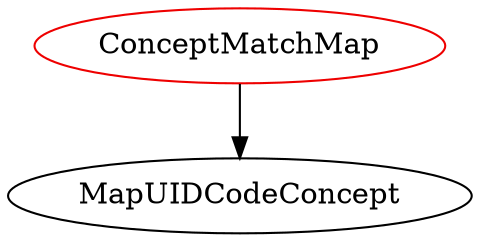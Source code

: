 digraph conceptmatchmap{
ConceptMatchMap -> MapUIDCodeConcept;
ConceptMatchMap	[shape=oval, color=red2, label="ConceptMatchMap"];
}

